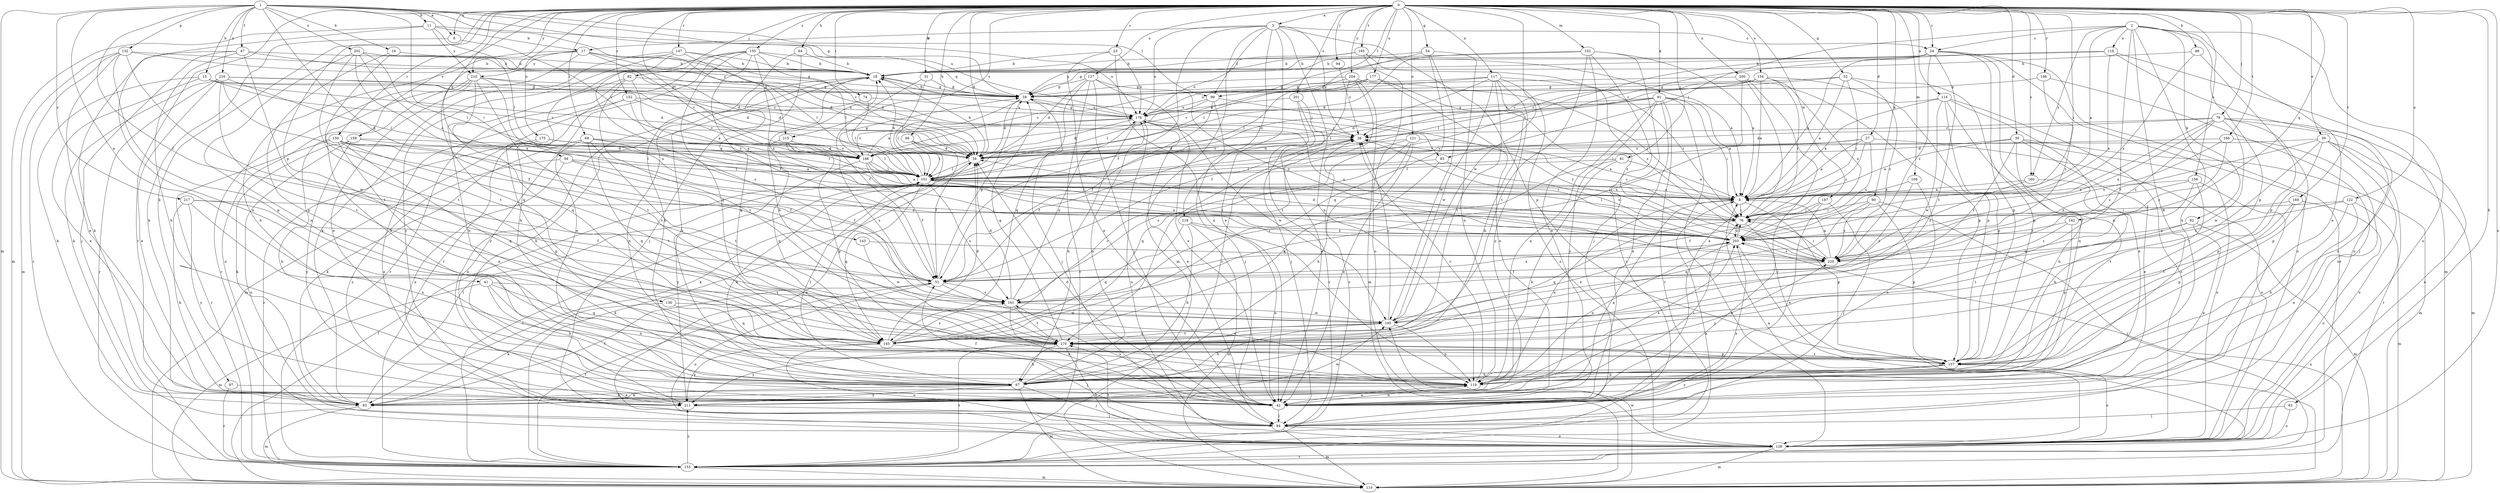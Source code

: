 strict digraph  {
0;
1;
2;
3;
6;
8;
11;
15;
16;
17;
18;
23;
24;
26;
27;
30;
31;
34;
39;
41;
42;
47;
51;
52;
54;
56;
59;
62;
64;
66;
67;
69;
74;
76;
78;
81;
82;
83;
84;
87;
88;
90;
91;
92;
93;
94;
99;
101;
102;
108;
110;
114;
117;
118;
119;
121;
122;
127;
128;
130;
132;
137;
142;
143;
145;
146;
147;
150;
152;
153;
154;
155;
156;
159;
160;
161;
165;
166;
169;
170;
175;
177;
178;
186;
187;
195;
200;
201;
202;
203;
204;
210;
211;
215;
216;
217;
218;
220;
0 -> 3  [label=a];
0 -> 6  [label=a];
0 -> 23  [label=c];
0 -> 24  [label=c];
0 -> 27  [label=d];
0 -> 30  [label=d];
0 -> 31  [label=d];
0 -> 34  [label=d];
0 -> 39  [label=e];
0 -> 52  [label=g];
0 -> 54  [label=g];
0 -> 56  [label=g];
0 -> 62  [label=h];
0 -> 64  [label=h];
0 -> 66  [label=h];
0 -> 69  [label=i];
0 -> 74  [label=i];
0 -> 76  [label=i];
0 -> 78  [label=j];
0 -> 81  [label=j];
0 -> 82  [label=j];
0 -> 87  [label=k];
0 -> 88  [label=k];
0 -> 90  [label=k];
0 -> 91  [label=k];
0 -> 94  [label=l];
0 -> 99  [label=l];
0 -> 102  [label=m];
0 -> 108  [label=m];
0 -> 114  [label=n];
0 -> 117  [label=n];
0 -> 121  [label=o];
0 -> 122  [label=o];
0 -> 127  [label=o];
0 -> 128  [label=o];
0 -> 130  [label=p];
0 -> 142  [label=q];
0 -> 146  [label=r];
0 -> 147  [label=r];
0 -> 150  [label=r];
0 -> 152  [label=r];
0 -> 153  [label=r];
0 -> 154  [label=s];
0 -> 155  [label=s];
0 -> 156  [label=s];
0 -> 159  [label=s];
0 -> 160  [label=s];
0 -> 165  [label=t];
0 -> 166  [label=t];
0 -> 169  [label=t];
0 -> 175  [label=u];
0 -> 177  [label=u];
0 -> 186  [label=v];
0 -> 187  [label=w];
0 -> 195  [label=w];
0 -> 200  [label=x];
0 -> 201  [label=x];
0 -> 204  [label=y];
0 -> 210  [label=y];
0 -> 215  [label=z];
1 -> 6  [label=a];
1 -> 11  [label=b];
1 -> 15  [label=b];
1 -> 16  [label=b];
1 -> 41  [label=e];
1 -> 47  [label=f];
1 -> 51  [label=f];
1 -> 59  [label=g];
1 -> 76  [label=i];
1 -> 99  [label=l];
1 -> 110  [label=m];
1 -> 132  [label=p];
1 -> 143  [label=q];
1 -> 178  [label=u];
1 -> 202  [label=x];
1 -> 215  [label=z];
1 -> 216  [label=z];
1 -> 217  [label=z];
2 -> 8  [label=a];
2 -> 24  [label=c];
2 -> 42  [label=e];
2 -> 67  [label=h];
2 -> 83  [label=j];
2 -> 92  [label=k];
2 -> 93  [label=k];
2 -> 118  [label=n];
2 -> 128  [label=o];
2 -> 137  [label=p];
2 -> 160  [label=s];
2 -> 170  [label=t];
3 -> 17  [label=b];
3 -> 24  [label=c];
3 -> 26  [label=c];
3 -> 42  [label=e];
3 -> 51  [label=f];
3 -> 99  [label=l];
3 -> 110  [label=m];
3 -> 119  [label=n];
3 -> 137  [label=p];
3 -> 178  [label=u];
3 -> 218  [label=z];
6 -> 93  [label=k];
6 -> 186  [label=v];
8 -> 76  [label=i];
8 -> 119  [label=n];
8 -> 137  [label=p];
11 -> 17  [label=b];
11 -> 101  [label=l];
11 -> 110  [label=m];
11 -> 119  [label=n];
11 -> 178  [label=u];
11 -> 210  [label=y];
15 -> 26  [label=c];
15 -> 34  [label=d];
15 -> 42  [label=e];
15 -> 59  [label=g];
15 -> 93  [label=k];
15 -> 186  [label=v];
16 -> 18  [label=b];
16 -> 137  [label=p];
16 -> 170  [label=t];
17 -> 18  [label=b];
17 -> 26  [label=c];
17 -> 34  [label=d];
17 -> 42  [label=e];
17 -> 67  [label=h];
17 -> 145  [label=q];
17 -> 186  [label=v];
17 -> 210  [label=y];
18 -> 59  [label=g];
18 -> 67  [label=h];
18 -> 83  [label=j];
18 -> 145  [label=q];
18 -> 211  [label=y];
23 -> 18  [label=b];
23 -> 42  [label=e];
23 -> 119  [label=n];
23 -> 178  [label=u];
24 -> 8  [label=a];
24 -> 18  [label=b];
24 -> 59  [label=g];
24 -> 101  [label=l];
24 -> 119  [label=n];
24 -> 128  [label=o];
24 -> 137  [label=p];
24 -> 153  [label=r];
24 -> 170  [label=t];
24 -> 220  [label=z];
26 -> 34  [label=d];
26 -> 51  [label=f];
27 -> 8  [label=a];
27 -> 76  [label=i];
27 -> 101  [label=l];
27 -> 128  [label=o];
27 -> 186  [label=v];
27 -> 203  [label=x];
30 -> 8  [label=a];
30 -> 34  [label=d];
30 -> 42  [label=e];
30 -> 51  [label=f];
30 -> 67  [label=h];
30 -> 110  [label=m];
30 -> 128  [label=o];
31 -> 51  [label=f];
31 -> 59  [label=g];
31 -> 101  [label=l];
34 -> 18  [label=b];
34 -> 26  [label=c];
34 -> 93  [label=k];
34 -> 101  [label=l];
39 -> 110  [label=m];
39 -> 128  [label=o];
39 -> 137  [label=p];
39 -> 153  [label=r];
39 -> 170  [label=t];
39 -> 186  [label=v];
39 -> 220  [label=z];
41 -> 67  [label=h];
41 -> 110  [label=m];
41 -> 119  [label=n];
41 -> 145  [label=q];
41 -> 161  [label=s];
42 -> 34  [label=d];
42 -> 51  [label=f];
42 -> 84  [label=j];
42 -> 119  [label=n];
42 -> 161  [label=s];
47 -> 18  [label=b];
47 -> 34  [label=d];
47 -> 67  [label=h];
47 -> 84  [label=j];
47 -> 93  [label=k];
47 -> 170  [label=t];
51 -> 59  [label=g];
51 -> 119  [label=n];
51 -> 128  [label=o];
51 -> 161  [label=s];
51 -> 203  [label=x];
52 -> 8  [label=a];
52 -> 26  [label=c];
52 -> 59  [label=g];
52 -> 76  [label=i];
52 -> 137  [label=p];
52 -> 220  [label=z];
54 -> 18  [label=b];
54 -> 101  [label=l];
54 -> 119  [label=n];
54 -> 145  [label=q];
54 -> 195  [label=w];
56 -> 42  [label=e];
56 -> 51  [label=f];
56 -> 101  [label=l];
56 -> 211  [label=y];
56 -> 220  [label=z];
59 -> 18  [label=b];
59 -> 34  [label=d];
59 -> 84  [label=j];
59 -> 101  [label=l];
59 -> 178  [label=u];
62 -> 84  [label=j];
62 -> 128  [label=o];
64 -> 18  [label=b];
64 -> 67  [label=h];
64 -> 84  [label=j];
66 -> 34  [label=d];
66 -> 51  [label=f];
66 -> 101  [label=l];
66 -> 128  [label=o];
67 -> 26  [label=c];
67 -> 84  [label=j];
67 -> 93  [label=k];
67 -> 101  [label=l];
67 -> 110  [label=m];
67 -> 178  [label=u];
67 -> 211  [label=y];
69 -> 8  [label=a];
69 -> 34  [label=d];
69 -> 42  [label=e];
69 -> 93  [label=k];
69 -> 145  [label=q];
69 -> 170  [label=t];
69 -> 186  [label=v];
74 -> 101  [label=l];
74 -> 119  [label=n];
74 -> 178  [label=u];
76 -> 26  [label=c];
76 -> 42  [label=e];
76 -> 145  [label=q];
76 -> 203  [label=x];
78 -> 26  [label=c];
78 -> 34  [label=d];
78 -> 76  [label=i];
78 -> 119  [label=n];
78 -> 128  [label=o];
78 -> 137  [label=p];
78 -> 195  [label=w];
78 -> 203  [label=x];
78 -> 220  [label=z];
81 -> 8  [label=a];
81 -> 93  [label=k];
81 -> 101  [label=l];
81 -> 161  [label=s];
82 -> 8  [label=a];
82 -> 59  [label=g];
82 -> 67  [label=h];
82 -> 153  [label=r];
82 -> 170  [label=t];
83 -> 101  [label=l];
83 -> 145  [label=q];
83 -> 203  [label=x];
84 -> 26  [label=c];
84 -> 110  [label=m];
84 -> 128  [label=o];
84 -> 203  [label=x];
87 -> 42  [label=e];
87 -> 153  [label=r];
88 -> 18  [label=b];
88 -> 137  [label=p];
88 -> 203  [label=x];
90 -> 76  [label=i];
90 -> 137  [label=p];
90 -> 145  [label=q];
90 -> 153  [label=r];
90 -> 220  [label=z];
91 -> 8  [label=a];
91 -> 34  [label=d];
91 -> 42  [label=e];
91 -> 76  [label=i];
91 -> 101  [label=l];
91 -> 119  [label=n];
91 -> 128  [label=o];
91 -> 153  [label=r];
91 -> 178  [label=u];
91 -> 211  [label=y];
92 -> 42  [label=e];
92 -> 110  [label=m];
92 -> 170  [label=t];
92 -> 203  [label=x];
93 -> 8  [label=a];
93 -> 51  [label=f];
93 -> 101  [label=l];
93 -> 110  [label=m];
94 -> 26  [label=c];
99 -> 51  [label=f];
99 -> 84  [label=j];
99 -> 101  [label=l];
99 -> 178  [label=u];
99 -> 220  [label=z];
101 -> 8  [label=a];
101 -> 18  [label=b];
101 -> 67  [label=h];
101 -> 76  [label=i];
101 -> 145  [label=q];
101 -> 161  [label=s];
101 -> 203  [label=x];
102 -> 8  [label=a];
102 -> 18  [label=b];
102 -> 34  [label=d];
102 -> 42  [label=e];
102 -> 84  [label=j];
102 -> 153  [label=r];
102 -> 170  [label=t];
108 -> 8  [label=a];
108 -> 42  [label=e];
108 -> 161  [label=s];
110 -> 101  [label=l];
110 -> 195  [label=w];
110 -> 203  [label=x];
114 -> 8  [label=a];
114 -> 42  [label=e];
114 -> 119  [label=n];
114 -> 128  [label=o];
114 -> 137  [label=p];
114 -> 178  [label=u];
114 -> 195  [label=w];
117 -> 59  [label=g];
117 -> 67  [label=h];
117 -> 76  [label=i];
117 -> 101  [label=l];
117 -> 128  [label=o];
117 -> 170  [label=t];
117 -> 178  [label=u];
117 -> 195  [label=w];
117 -> 211  [label=y];
118 -> 18  [label=b];
118 -> 26  [label=c];
118 -> 110  [label=m];
118 -> 128  [label=o];
118 -> 203  [label=x];
119 -> 26  [label=c];
119 -> 42  [label=e];
119 -> 93  [label=k];
119 -> 203  [label=x];
119 -> 220  [label=z];
121 -> 8  [label=a];
121 -> 34  [label=d];
121 -> 42  [label=e];
121 -> 67  [label=h];
121 -> 145  [label=q];
121 -> 161  [label=s];
122 -> 42  [label=e];
122 -> 67  [label=h];
122 -> 76  [label=i];
122 -> 110  [label=m];
122 -> 220  [label=z];
127 -> 34  [label=d];
127 -> 42  [label=e];
127 -> 59  [label=g];
127 -> 84  [label=j];
127 -> 145  [label=q];
127 -> 153  [label=r];
127 -> 220  [label=z];
128 -> 8  [label=a];
128 -> 110  [label=m];
128 -> 153  [label=r];
128 -> 170  [label=t];
130 -> 93  [label=k];
130 -> 145  [label=q];
130 -> 195  [label=w];
132 -> 18  [label=b];
132 -> 42  [label=e];
132 -> 59  [label=g];
132 -> 110  [label=m];
132 -> 137  [label=p];
132 -> 153  [label=r];
132 -> 195  [label=w];
137 -> 67  [label=h];
137 -> 119  [label=n];
137 -> 128  [label=o];
137 -> 170  [label=t];
137 -> 211  [label=y];
142 -> 137  [label=p];
142 -> 203  [label=x];
142 -> 220  [label=z];
143 -> 195  [label=w];
143 -> 220  [label=z];
145 -> 26  [label=c];
145 -> 34  [label=d];
145 -> 84  [label=j];
145 -> 128  [label=o];
145 -> 161  [label=s];
145 -> 211  [label=y];
146 -> 59  [label=g];
146 -> 84  [label=j];
146 -> 220  [label=z];
147 -> 18  [label=b];
147 -> 34  [label=d];
147 -> 93  [label=k];
147 -> 101  [label=l];
147 -> 161  [label=s];
147 -> 211  [label=y];
150 -> 34  [label=d];
150 -> 51  [label=f];
150 -> 67  [label=h];
150 -> 119  [label=n];
150 -> 145  [label=q];
150 -> 153  [label=r];
150 -> 161  [label=s];
150 -> 170  [label=t];
152 -> 8  [label=a];
152 -> 110  [label=m];
152 -> 128  [label=o];
152 -> 178  [label=u];
152 -> 186  [label=v];
153 -> 8  [label=a];
153 -> 34  [label=d];
153 -> 51  [label=f];
153 -> 101  [label=l];
153 -> 110  [label=m];
153 -> 170  [label=t];
153 -> 211  [label=y];
154 -> 8  [label=a];
154 -> 26  [label=c];
154 -> 59  [label=g];
154 -> 76  [label=i];
154 -> 101  [label=l];
154 -> 137  [label=p];
154 -> 203  [label=x];
155 -> 18  [label=b];
155 -> 42  [label=e];
155 -> 51  [label=f];
155 -> 59  [label=g];
155 -> 67  [label=h];
155 -> 101  [label=l];
155 -> 145  [label=q];
155 -> 153  [label=r];
155 -> 203  [label=x];
156 -> 8  [label=a];
156 -> 84  [label=j];
156 -> 170  [label=t];
156 -> 195  [label=w];
156 -> 203  [label=x];
159 -> 93  [label=k];
159 -> 101  [label=l];
159 -> 128  [label=o];
159 -> 186  [label=v];
159 -> 211  [label=y];
160 -> 8  [label=a];
160 -> 67  [label=h];
160 -> 220  [label=z];
161 -> 34  [label=d];
161 -> 42  [label=e];
161 -> 170  [label=t];
161 -> 178  [label=u];
161 -> 195  [label=w];
165 -> 8  [label=a];
165 -> 18  [label=b];
165 -> 59  [label=g];
165 -> 128  [label=o];
165 -> 178  [label=u];
165 -> 220  [label=z];
166 -> 119  [label=n];
166 -> 186  [label=v];
166 -> 203  [label=x];
166 -> 220  [label=z];
169 -> 76  [label=i];
169 -> 128  [label=o];
169 -> 137  [label=p];
169 -> 170  [label=t];
170 -> 18  [label=b];
170 -> 59  [label=g];
170 -> 67  [label=h];
170 -> 128  [label=o];
170 -> 137  [label=p];
170 -> 211  [label=y];
175 -> 101  [label=l];
175 -> 137  [label=p];
175 -> 153  [label=r];
175 -> 186  [label=v];
177 -> 42  [label=e];
177 -> 59  [label=g];
177 -> 101  [label=l];
177 -> 186  [label=v];
177 -> 220  [label=z];
178 -> 26  [label=c];
178 -> 34  [label=d];
178 -> 42  [label=e];
178 -> 59  [label=g];
178 -> 67  [label=h];
178 -> 128  [label=o];
178 -> 186  [label=v];
178 -> 195  [label=w];
186 -> 8  [label=a];
186 -> 51  [label=f];
186 -> 59  [label=g];
186 -> 76  [label=i];
186 -> 101  [label=l];
186 -> 178  [label=u];
186 -> 211  [label=y];
187 -> 42  [label=e];
187 -> 51  [label=f];
187 -> 76  [label=i];
187 -> 84  [label=j];
195 -> 26  [label=c];
195 -> 67  [label=h];
195 -> 119  [label=n];
195 -> 145  [label=q];
195 -> 170  [label=t];
195 -> 203  [label=x];
200 -> 42  [label=e];
200 -> 59  [label=g];
200 -> 137  [label=p];
200 -> 153  [label=r];
200 -> 161  [label=s];
201 -> 42  [label=e];
201 -> 84  [label=j];
201 -> 153  [label=r];
201 -> 178  [label=u];
202 -> 8  [label=a];
202 -> 18  [label=b];
202 -> 34  [label=d];
202 -> 101  [label=l];
202 -> 119  [label=n];
202 -> 170  [label=t];
202 -> 203  [label=x];
203 -> 26  [label=c];
203 -> 34  [label=d];
203 -> 76  [label=i];
203 -> 101  [label=l];
203 -> 110  [label=m];
203 -> 119  [label=n];
203 -> 178  [label=u];
203 -> 220  [label=z];
204 -> 51  [label=f];
204 -> 59  [label=g];
204 -> 76  [label=i];
204 -> 110  [label=m];
204 -> 170  [label=t];
204 -> 186  [label=v];
210 -> 34  [label=d];
210 -> 59  [label=g];
210 -> 67  [label=h];
210 -> 128  [label=o];
210 -> 145  [label=q];
210 -> 153  [label=r];
210 -> 170  [label=t];
210 -> 203  [label=x];
211 -> 18  [label=b];
211 -> 76  [label=i];
211 -> 84  [label=j];
211 -> 195  [label=w];
215 -> 101  [label=l];
215 -> 137  [label=p];
215 -> 145  [label=q];
215 -> 161  [label=s];
215 -> 186  [label=v];
216 -> 34  [label=d];
216 -> 42  [label=e];
216 -> 51  [label=f];
216 -> 59  [label=g];
216 -> 93  [label=k];
216 -> 101  [label=l];
216 -> 153  [label=r];
216 -> 170  [label=t];
217 -> 51  [label=f];
217 -> 76  [label=i];
217 -> 93  [label=k];
217 -> 119  [label=n];
217 -> 211  [label=y];
218 -> 42  [label=e];
218 -> 67  [label=h];
218 -> 110  [label=m];
218 -> 145  [label=q];
218 -> 203  [label=x];
220 -> 8  [label=a];
220 -> 51  [label=f];
220 -> 76  [label=i];
}
